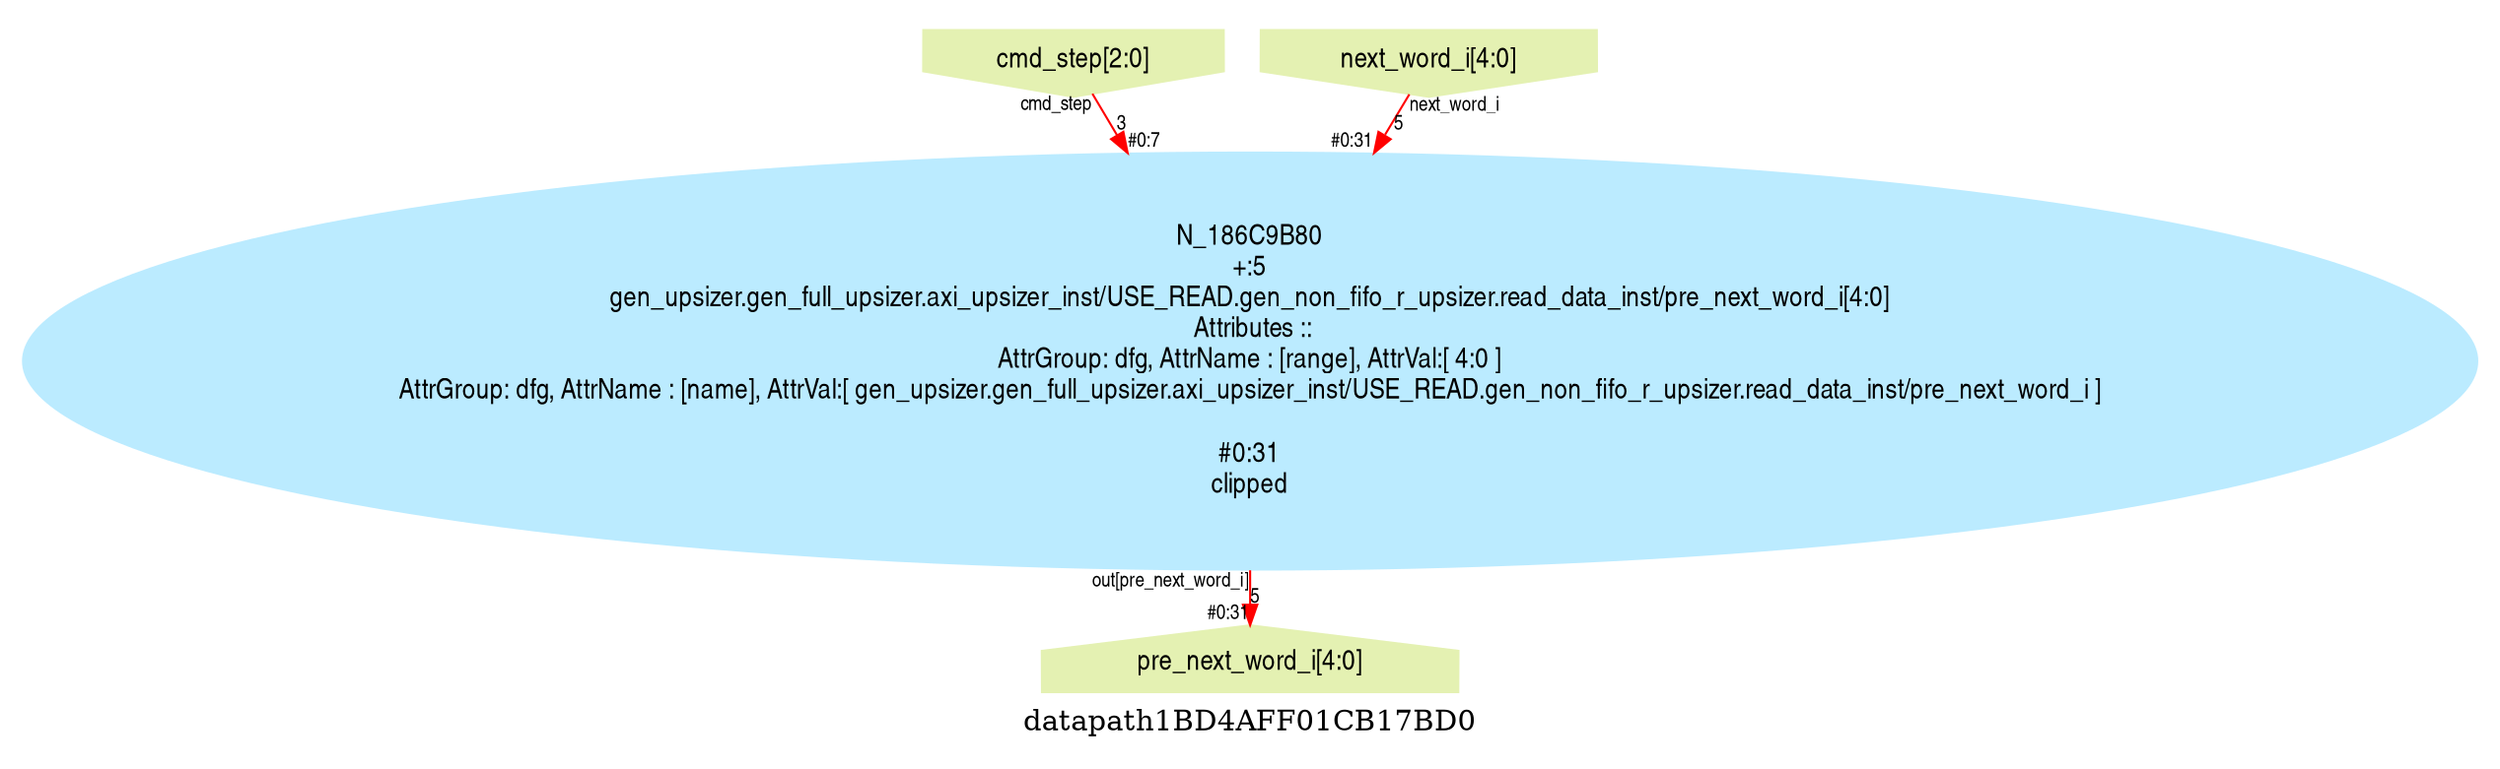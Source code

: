digraph datapath1BD4AFF01CB17BD0 {
graph [label="datapath1BD4AFF01CB17BD0", margin="0.1,0.1", size="100,100", ranksep=0.1, splines=true];
node [style=filled, color="#ffee80", fontname=helveticanarrow];
edge [color="#ff0000", fontsize=10, fontname=helveticanarrow];
{ rank = source;datapath1BD4AFF01CB17BD0_cmd_step [label="cmd_step[2:0]", shape=invhouse, color="#e4f1b2"];
datapath1BD4AFF01CB17BD0_next_word_i [label="next_word_i[4:0]", shape=invhouse, color="#e4f1b2"];
}
{ rank = sink;datapath1BD4AFF01CB17BD0_pre_next_word_i [label="pre_next_word_i[4:0]", shape=house, color="#e4f1b2"];
}
N_186C9B80 [label="N_186C9B80\n+:5\ngen_upsizer.gen_full_upsizer.axi_upsizer_inst/USE_READ.gen_non_fifo_r_upsizer.read_data_inst/pre_next_word_i[4:0]\n Attributes ::\nAttrGroup: dfg, AttrName : [range], AttrVal:[ 4:0 ]\nAttrGroup: dfg, AttrName : [name], AttrVal:[ gen_upsizer.gen_full_upsizer.axi_upsizer_inst/USE_READ.gen_non_fifo_r_upsizer.read_data_inst/pre_next_word_i ]\n\n#0:31\nclipped", color="#bbebff"];
datapath1BD4AFF01CB17BD0_cmd_step -> N_186C9B80 [label="3", taillabel=<cmd_step>, headlabel=<B>, headlabel=<#0:7>];
datapath1BD4AFF01CB17BD0_next_word_i -> N_186C9B80 [label="5", taillabel=<next_word_i>, headlabel=<A>, headlabel=<#0:31>];
N_186C9B80 -> datapath1BD4AFF01CB17BD0_pre_next_word_i [label="5", taillabel=<out[pre_next_word_i]>, headlabel=<pre_next_word_i>, headlabel=<#0:31>];
}
